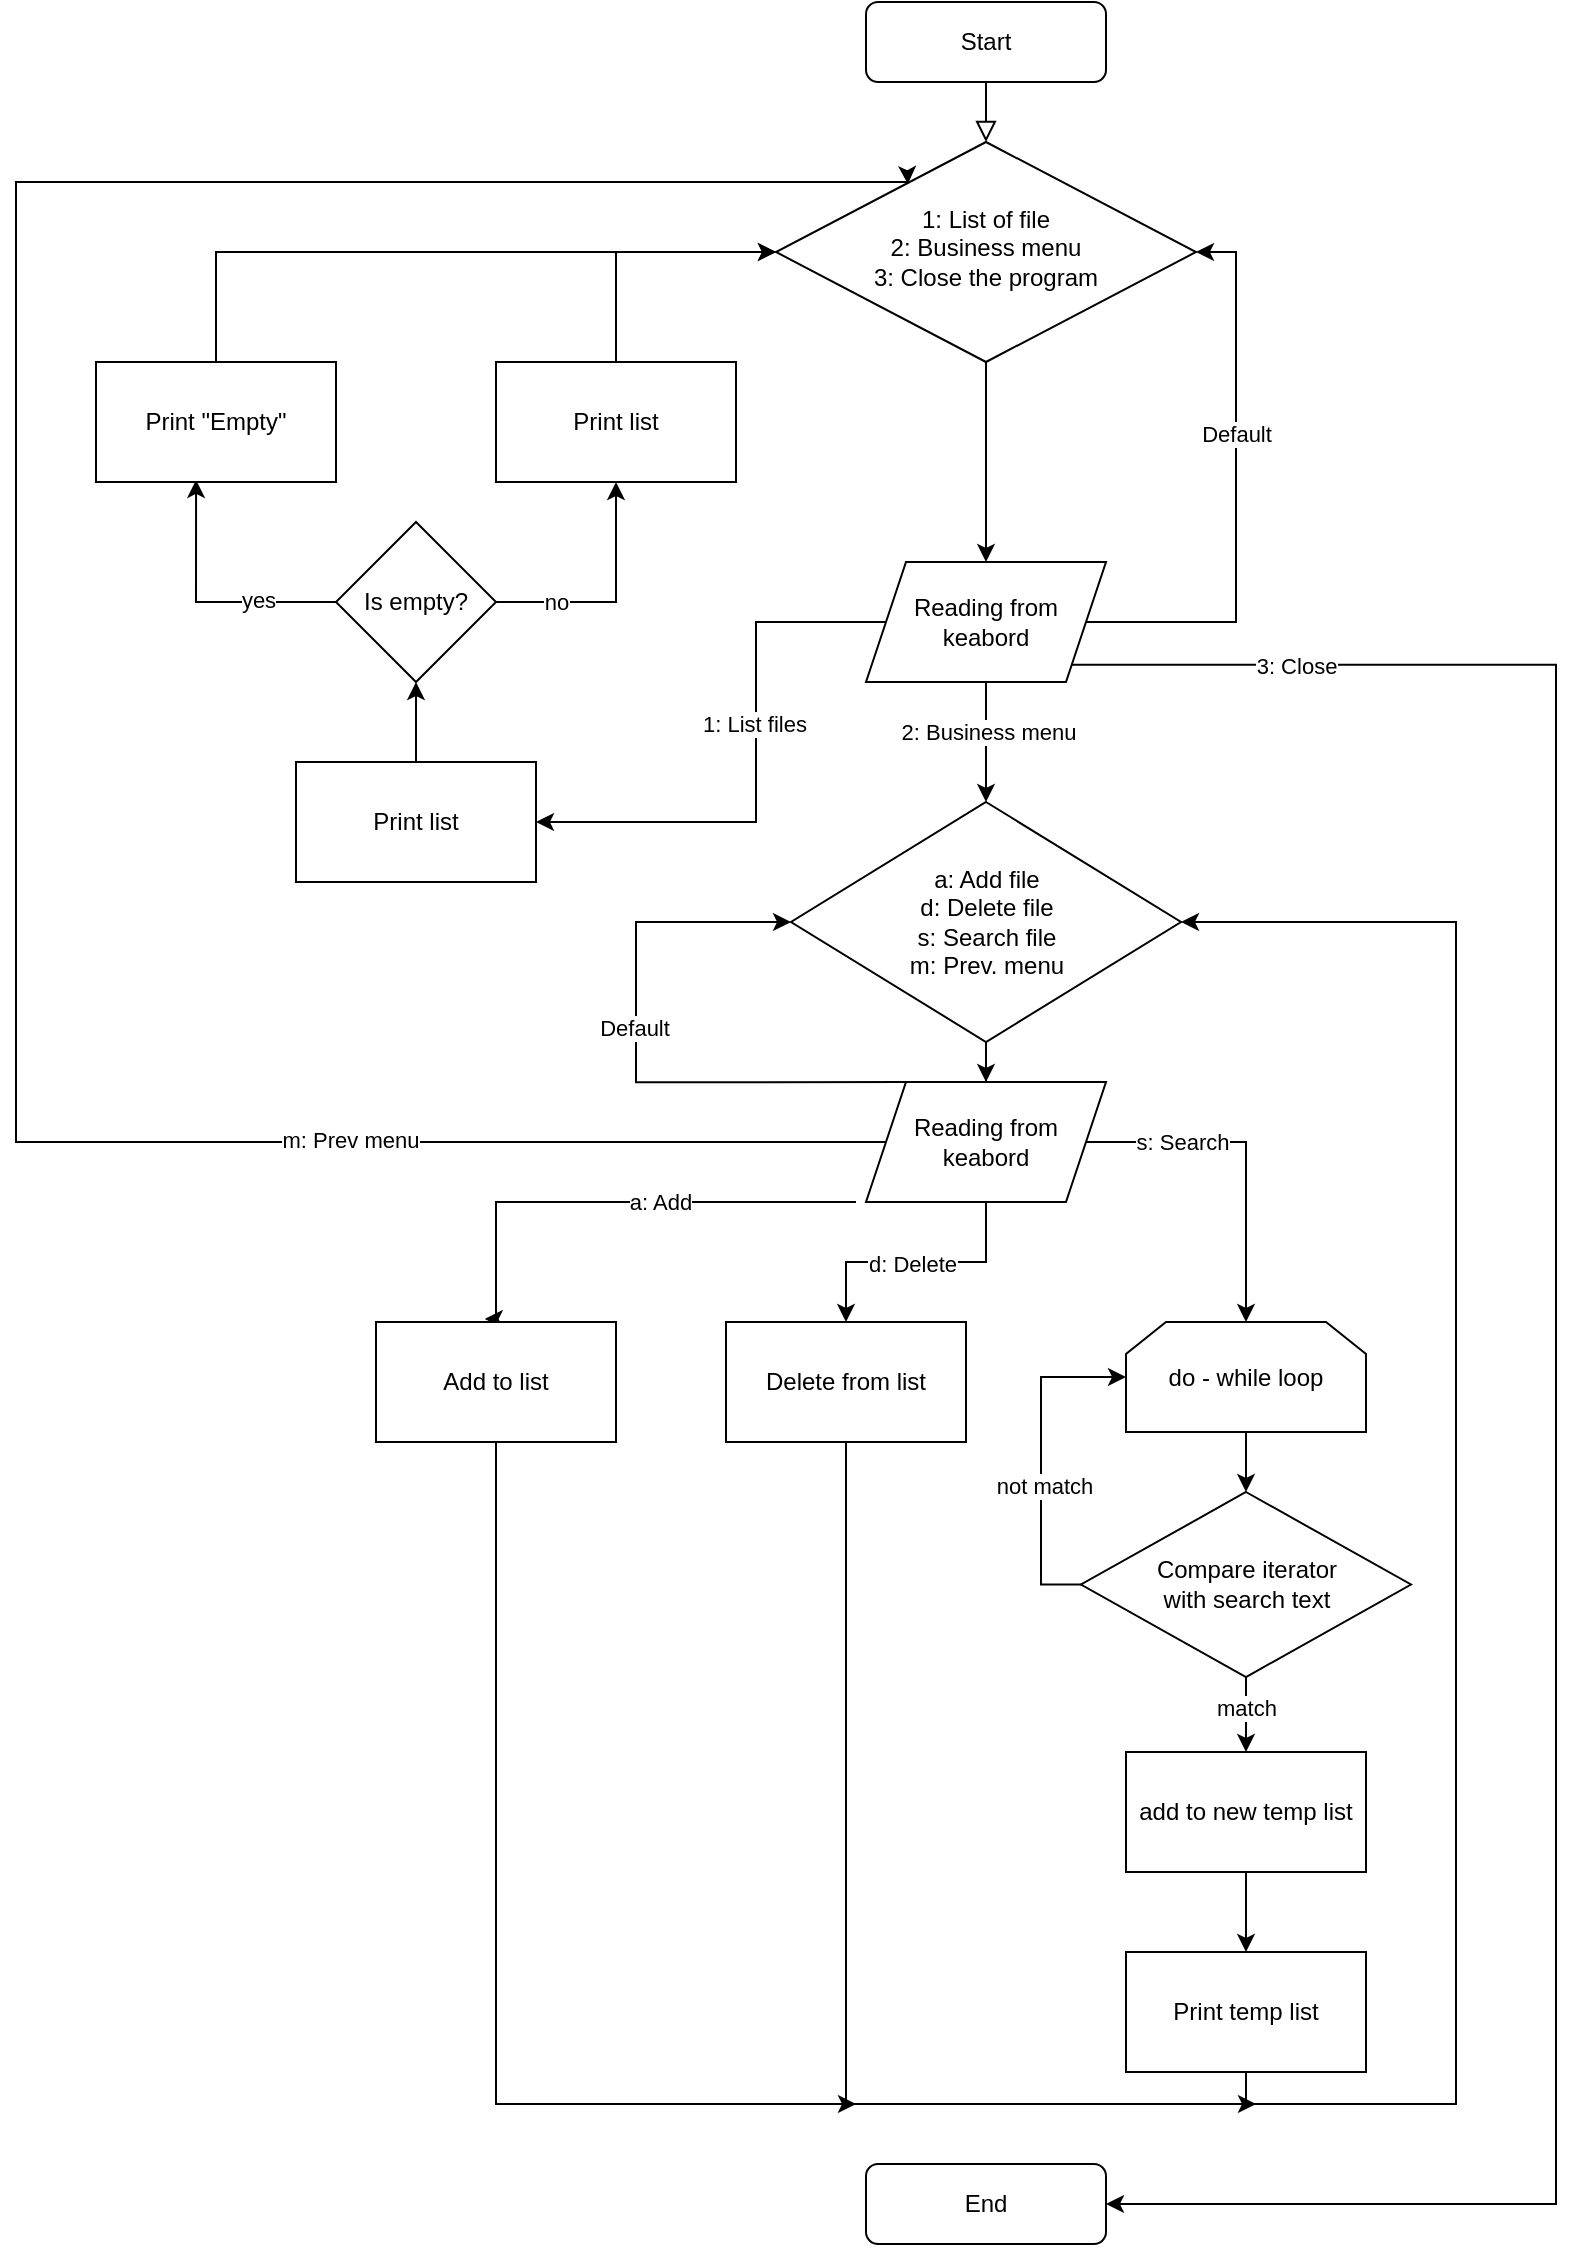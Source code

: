 <mxfile version="21.6.9" type="device">
  <diagram id="C5RBs43oDa-KdzZeNtuy" name="Page-1">
    <mxGraphModel dx="1434" dy="822" grid="1" gridSize="10" guides="1" tooltips="1" connect="1" arrows="1" fold="1" page="1" pageScale="1" pageWidth="827" pageHeight="1169" math="0" shadow="0">
      <root>
        <mxCell id="WIyWlLk6GJQsqaUBKTNV-0" />
        <mxCell id="WIyWlLk6GJQsqaUBKTNV-1" parent="WIyWlLk6GJQsqaUBKTNV-0" />
        <mxCell id="WIyWlLk6GJQsqaUBKTNV-2" value="" style="rounded=0;html=1;jettySize=auto;orthogonalLoop=1;fontSize=11;endArrow=block;endFill=0;endSize=8;strokeWidth=1;shadow=0;labelBackgroundColor=none;edgeStyle=orthogonalEdgeStyle;" parent="WIyWlLk6GJQsqaUBKTNV-1" source="WIyWlLk6GJQsqaUBKTNV-3" target="WIyWlLk6GJQsqaUBKTNV-6" edge="1">
          <mxGeometry relative="1" as="geometry" />
        </mxCell>
        <mxCell id="WIyWlLk6GJQsqaUBKTNV-3" value="Start" style="rounded=1;whiteSpace=wrap;html=1;fontSize=12;glass=0;strokeWidth=1;shadow=0;" parent="WIyWlLk6GJQsqaUBKTNV-1" vertex="1">
          <mxGeometry x="445" y="19" width="120" height="40" as="geometry" />
        </mxCell>
        <mxCell id="7e7jgnYnhg2opkyesf1d-4" value="" style="edgeStyle=orthogonalEdgeStyle;rounded=0;orthogonalLoop=1;jettySize=auto;html=1;" parent="WIyWlLk6GJQsqaUBKTNV-1" source="WIyWlLk6GJQsqaUBKTNV-6" target="7e7jgnYnhg2opkyesf1d-3" edge="1">
          <mxGeometry relative="1" as="geometry" />
        </mxCell>
        <mxCell id="WIyWlLk6GJQsqaUBKTNV-6" value="1: List of file&lt;br&gt;2: Business menu&lt;br&gt;3: Close the program" style="rhombus;whiteSpace=wrap;html=1;shadow=0;fontFamily=Helvetica;fontSize=12;align=center;strokeWidth=1;spacing=6;spacingTop=-4;" parent="WIyWlLk6GJQsqaUBKTNV-1" vertex="1">
          <mxGeometry x="400" y="89" width="210" height="110" as="geometry" />
        </mxCell>
        <mxCell id="WIyWlLk6GJQsqaUBKTNV-11" value="End" style="rounded=1;whiteSpace=wrap;html=1;fontSize=12;glass=0;strokeWidth=1;shadow=0;" parent="WIyWlLk6GJQsqaUBKTNV-1" vertex="1">
          <mxGeometry x="445" y="1100" width="120" height="40" as="geometry" />
        </mxCell>
        <mxCell id="7e7jgnYnhg2opkyesf1d-7" value="" style="edgeStyle=orthogonalEdgeStyle;rounded=0;orthogonalLoop=1;jettySize=auto;html=1;entryX=1;entryY=0.5;entryDx=0;entryDy=0;" parent="WIyWlLk6GJQsqaUBKTNV-1" source="7e7jgnYnhg2opkyesf1d-3" target="7e7jgnYnhg2opkyesf1d-6" edge="1">
          <mxGeometry relative="1" as="geometry">
            <Array as="points">
              <mxPoint x="390" y="329" />
              <mxPoint x="390" y="429" />
            </Array>
          </mxGeometry>
        </mxCell>
        <mxCell id="7e7jgnYnhg2opkyesf1d-14" value="1: List files" style="edgeLabel;html=1;align=center;verticalAlign=middle;resizable=0;points=[];" parent="7e7jgnYnhg2opkyesf1d-7" vertex="1" connectable="0">
          <mxGeometry x="0.128" y="-1" relative="1" as="geometry">
            <mxPoint y="-39" as="offset" />
          </mxGeometry>
        </mxCell>
        <mxCell id="7e7jgnYnhg2opkyesf1d-10" style="edgeStyle=orthogonalEdgeStyle;rounded=0;orthogonalLoop=1;jettySize=auto;html=1;exitX=1;exitY=0.5;exitDx=0;exitDy=0;entryX=1;entryY=0.5;entryDx=0;entryDy=0;" parent="WIyWlLk6GJQsqaUBKTNV-1" source="7e7jgnYnhg2opkyesf1d-3" target="WIyWlLk6GJQsqaUBKTNV-6" edge="1">
          <mxGeometry relative="1" as="geometry">
            <Array as="points">
              <mxPoint x="630" y="329" />
              <mxPoint x="630" y="144" />
            </Array>
          </mxGeometry>
        </mxCell>
        <mxCell id="7e7jgnYnhg2opkyesf1d-11" value="Default" style="edgeLabel;html=1;align=center;verticalAlign=middle;resizable=0;points=[];" parent="7e7jgnYnhg2opkyesf1d-10" vertex="1" connectable="0">
          <mxGeometry x="0.391" relative="1" as="geometry">
            <mxPoint y="25" as="offset" />
          </mxGeometry>
        </mxCell>
        <mxCell id="7e7jgnYnhg2opkyesf1d-12" style="edgeStyle=orthogonalEdgeStyle;rounded=0;orthogonalLoop=1;jettySize=auto;html=1;exitX=1;exitY=1;exitDx=0;exitDy=0;entryX=1;entryY=0.5;entryDx=0;entryDy=0;" parent="WIyWlLk6GJQsqaUBKTNV-1" source="7e7jgnYnhg2opkyesf1d-3" target="WIyWlLk6GJQsqaUBKTNV-11" edge="1">
          <mxGeometry relative="1" as="geometry">
            <mxPoint x="780" y="349" as="targetPoint" />
            <Array as="points">
              <mxPoint x="790" y="350" />
              <mxPoint x="790" y="1120" />
            </Array>
          </mxGeometry>
        </mxCell>
        <mxCell id="7e7jgnYnhg2opkyesf1d-13" value="3: Close" style="edgeLabel;html=1;align=center;verticalAlign=middle;resizable=0;points=[];" parent="7e7jgnYnhg2opkyesf1d-12" vertex="1" connectable="0">
          <mxGeometry x="-0.316" y="3" relative="1" as="geometry">
            <mxPoint x="-133" y="-181" as="offset" />
          </mxGeometry>
        </mxCell>
        <mxCell id="7e7jgnYnhg2opkyesf1d-17" value="" style="edgeStyle=orthogonalEdgeStyle;rounded=0;orthogonalLoop=1;jettySize=auto;html=1;" parent="WIyWlLk6GJQsqaUBKTNV-1" source="7e7jgnYnhg2opkyesf1d-3" target="7e7jgnYnhg2opkyesf1d-16" edge="1">
          <mxGeometry relative="1" as="geometry" />
        </mxCell>
        <mxCell id="7e7jgnYnhg2opkyesf1d-20" value="2: Business menu" style="edgeLabel;html=1;align=center;verticalAlign=middle;resizable=0;points=[];" parent="7e7jgnYnhg2opkyesf1d-17" vertex="1" connectable="0">
          <mxGeometry x="-0.167" y="1" relative="1" as="geometry">
            <mxPoint as="offset" />
          </mxGeometry>
        </mxCell>
        <mxCell id="7e7jgnYnhg2opkyesf1d-3" value="Reading from keabord" style="shape=parallelogram;perimeter=parallelogramPerimeter;whiteSpace=wrap;html=1;fixedSize=1;" parent="WIyWlLk6GJQsqaUBKTNV-1" vertex="1">
          <mxGeometry x="445" y="299" width="120" height="60" as="geometry" />
        </mxCell>
        <mxCell id="IB3Vb5sHtZYlA_GzgGeC-3" style="edgeStyle=orthogonalEdgeStyle;rounded=0;orthogonalLoop=1;jettySize=auto;html=1;exitX=0.5;exitY=0;exitDx=0;exitDy=0;entryX=0.5;entryY=1;entryDx=0;entryDy=0;" parent="WIyWlLk6GJQsqaUBKTNV-1" source="7e7jgnYnhg2opkyesf1d-6" target="IB3Vb5sHtZYlA_GzgGeC-1" edge="1">
          <mxGeometry relative="1" as="geometry" />
        </mxCell>
        <mxCell id="7e7jgnYnhg2opkyesf1d-6" value="Print list" style="shape=label;whiteSpace=wrap;html=1;backgroundOutline=1;rounded=0;" parent="WIyWlLk6GJQsqaUBKTNV-1" vertex="1">
          <mxGeometry x="160" y="399" width="120" height="60" as="geometry" />
        </mxCell>
        <mxCell id="7e7jgnYnhg2opkyesf1d-18" style="edgeStyle=orthogonalEdgeStyle;rounded=0;orthogonalLoop=1;jettySize=auto;html=1;entryX=0.314;entryY=0.191;entryDx=0;entryDy=0;exitX=0;exitY=0.5;exitDx=0;exitDy=0;entryPerimeter=0;" parent="WIyWlLk6GJQsqaUBKTNV-1" source="7e7jgnYnhg2opkyesf1d-21" target="WIyWlLk6GJQsqaUBKTNV-6" edge="1">
          <mxGeometry relative="1" as="geometry">
            <Array as="points">
              <mxPoint x="20" y="589" />
              <mxPoint x="20" y="109" />
            </Array>
          </mxGeometry>
        </mxCell>
        <mxCell id="7e7jgnYnhg2opkyesf1d-19" value="m: Prev menu" style="edgeLabel;html=1;align=center;verticalAlign=middle;resizable=0;points=[];" parent="7e7jgnYnhg2opkyesf1d-18" vertex="1" connectable="0">
          <mxGeometry x="-0.585" y="-1" relative="1" as="geometry">
            <mxPoint x="14" as="offset" />
          </mxGeometry>
        </mxCell>
        <mxCell id="7e7jgnYnhg2opkyesf1d-22" value="" style="edgeStyle=orthogonalEdgeStyle;rounded=0;orthogonalLoop=1;jettySize=auto;html=1;" parent="WIyWlLk6GJQsqaUBKTNV-1" source="7e7jgnYnhg2opkyesf1d-16" target="7e7jgnYnhg2opkyesf1d-21" edge="1">
          <mxGeometry relative="1" as="geometry" />
        </mxCell>
        <mxCell id="7e7jgnYnhg2opkyesf1d-16" value="a: Add file&lt;br&gt;d: Delete file&lt;br&gt;s: Search file&lt;br&gt;m: Prev. menu" style="rhombus;whiteSpace=wrap;html=1;" parent="WIyWlLk6GJQsqaUBKTNV-1" vertex="1">
          <mxGeometry x="407.5" y="419" width="195" height="120" as="geometry" />
        </mxCell>
        <mxCell id="7e7jgnYnhg2opkyesf1d-25" value="" style="edgeStyle=orthogonalEdgeStyle;rounded=0;orthogonalLoop=1;jettySize=auto;html=1;entryX=0.453;entryY=-0.025;entryDx=0;entryDy=0;entryPerimeter=0;" parent="WIyWlLk6GJQsqaUBKTNV-1" target="7e7jgnYnhg2opkyesf1d-24" edge="1">
          <mxGeometry relative="1" as="geometry">
            <mxPoint x="440" y="619" as="sourcePoint" />
            <Array as="points">
              <mxPoint x="260" y="619" />
              <mxPoint x="260" y="678" />
            </Array>
          </mxGeometry>
        </mxCell>
        <mxCell id="7e7jgnYnhg2opkyesf1d-26" value="a: Add" style="edgeLabel;html=1;align=center;verticalAlign=middle;resizable=0;points=[];" parent="7e7jgnYnhg2opkyesf1d-25" vertex="1" connectable="0">
          <mxGeometry x="-0.34" y="1" relative="1" as="geometry">
            <mxPoint x="-18" y="-1" as="offset" />
          </mxGeometry>
        </mxCell>
        <mxCell id="7e7jgnYnhg2opkyesf1d-27" style="edgeStyle=orthogonalEdgeStyle;rounded=0;orthogonalLoop=1;jettySize=auto;html=1;exitX=0.165;exitY=0.001;exitDx=0;exitDy=0;entryX=0;entryY=0.5;entryDx=0;entryDy=0;exitPerimeter=0;" parent="WIyWlLk6GJQsqaUBKTNV-1" source="7e7jgnYnhg2opkyesf1d-21" target="7e7jgnYnhg2opkyesf1d-16" edge="1">
          <mxGeometry relative="1" as="geometry">
            <Array as="points">
              <mxPoint x="330" y="559" />
              <mxPoint x="330" y="479" />
            </Array>
          </mxGeometry>
        </mxCell>
        <mxCell id="7e7jgnYnhg2opkyesf1d-28" value="Default" style="edgeLabel;html=1;align=center;verticalAlign=middle;resizable=0;points=[];" parent="7e7jgnYnhg2opkyesf1d-27" vertex="1" connectable="0">
          <mxGeometry x="0.113" y="1" relative="1" as="geometry">
            <mxPoint as="offset" />
          </mxGeometry>
        </mxCell>
        <mxCell id="7e7jgnYnhg2opkyesf1d-31" value="" style="edgeStyle=orthogonalEdgeStyle;rounded=0;orthogonalLoop=1;jettySize=auto;html=1;" parent="WIyWlLk6GJQsqaUBKTNV-1" source="7e7jgnYnhg2opkyesf1d-21" target="7e7jgnYnhg2opkyesf1d-30" edge="1">
          <mxGeometry relative="1" as="geometry" />
        </mxCell>
        <mxCell id="7e7jgnYnhg2opkyesf1d-32" value="d: Delete" style="edgeLabel;html=1;align=center;verticalAlign=middle;resizable=0;points=[];" parent="7e7jgnYnhg2opkyesf1d-31" vertex="1" connectable="0">
          <mxGeometry x="0.037" y="3" relative="1" as="geometry">
            <mxPoint y="-2" as="offset" />
          </mxGeometry>
        </mxCell>
        <mxCell id="7e7jgnYnhg2opkyesf1d-36" value="" style="edgeStyle=orthogonalEdgeStyle;rounded=0;orthogonalLoop=1;jettySize=auto;html=1;" parent="WIyWlLk6GJQsqaUBKTNV-1" source="7e7jgnYnhg2opkyesf1d-21" target="7e7jgnYnhg2opkyesf1d-35" edge="1">
          <mxGeometry relative="1" as="geometry" />
        </mxCell>
        <mxCell id="7e7jgnYnhg2opkyesf1d-37" value="s: Search" style="edgeLabel;html=1;align=center;verticalAlign=middle;resizable=0;points=[];" parent="7e7jgnYnhg2opkyesf1d-36" vertex="1" connectable="0">
          <mxGeometry x="-0.237" y="1" relative="1" as="geometry">
            <mxPoint x="-17" y="1" as="offset" />
          </mxGeometry>
        </mxCell>
        <mxCell id="7e7jgnYnhg2opkyesf1d-21" value="Reading from keabord" style="shape=parallelogram;perimeter=parallelogramPerimeter;whiteSpace=wrap;html=1;fixedSize=1;" parent="WIyWlLk6GJQsqaUBKTNV-1" vertex="1">
          <mxGeometry x="445" y="559" width="120" height="60" as="geometry" />
        </mxCell>
        <mxCell id="IB3Vb5sHtZYlA_GzgGeC-17" style="edgeStyle=orthogonalEdgeStyle;rounded=0;orthogonalLoop=1;jettySize=auto;html=1;exitX=0.5;exitY=1;exitDx=0;exitDy=0;" parent="WIyWlLk6GJQsqaUBKTNV-1" source="7e7jgnYnhg2opkyesf1d-24" edge="1">
          <mxGeometry relative="1" as="geometry">
            <mxPoint x="440" y="1070" as="targetPoint" />
            <Array as="points">
              <mxPoint x="260" y="1070" />
            </Array>
          </mxGeometry>
        </mxCell>
        <mxCell id="7e7jgnYnhg2opkyesf1d-24" value="Add to list" style="whiteSpace=wrap;html=1;" parent="WIyWlLk6GJQsqaUBKTNV-1" vertex="1">
          <mxGeometry x="200" y="679" width="120" height="60" as="geometry" />
        </mxCell>
        <mxCell id="IB3Vb5sHtZYlA_GzgGeC-18" style="edgeStyle=orthogonalEdgeStyle;rounded=0;orthogonalLoop=1;jettySize=auto;html=1;exitX=0.5;exitY=1;exitDx=0;exitDy=0;" parent="WIyWlLk6GJQsqaUBKTNV-1" source="7e7jgnYnhg2opkyesf1d-30" edge="1">
          <mxGeometry relative="1" as="geometry">
            <mxPoint x="640" y="1070" as="targetPoint" />
            <Array as="points">
              <mxPoint x="435" y="1070" />
            </Array>
          </mxGeometry>
        </mxCell>
        <mxCell id="7e7jgnYnhg2opkyesf1d-30" value="Delete from list" style="whiteSpace=wrap;html=1;" parent="WIyWlLk6GJQsqaUBKTNV-1" vertex="1">
          <mxGeometry x="375" y="679" width="120" height="60" as="geometry" />
        </mxCell>
        <mxCell id="7e7jgnYnhg2opkyesf1d-41" value="" style="edgeStyle=orthogonalEdgeStyle;rounded=0;orthogonalLoop=1;jettySize=auto;html=1;" parent="WIyWlLk6GJQsqaUBKTNV-1" source="7e7jgnYnhg2opkyesf1d-35" target="7e7jgnYnhg2opkyesf1d-40" edge="1">
          <mxGeometry relative="1" as="geometry" />
        </mxCell>
        <mxCell id="7e7jgnYnhg2opkyesf1d-35" value="do - while loop" style="whiteSpace=wrap;html=1;shape=loopLimit;" parent="WIyWlLk6GJQsqaUBKTNV-1" vertex="1">
          <mxGeometry x="575" y="679" width="120" height="55" as="geometry" />
        </mxCell>
        <mxCell id="7e7jgnYnhg2opkyesf1d-42" style="edgeStyle=orthogonalEdgeStyle;rounded=0;orthogonalLoop=1;jettySize=auto;html=1;exitX=0;exitY=0.5;exitDx=0;exitDy=0;entryX=0;entryY=0.5;entryDx=0;entryDy=0;" parent="WIyWlLk6GJQsqaUBKTNV-1" source="7e7jgnYnhg2opkyesf1d-40" target="7e7jgnYnhg2opkyesf1d-35" edge="1">
          <mxGeometry relative="1" as="geometry" />
        </mxCell>
        <mxCell id="7e7jgnYnhg2opkyesf1d-43" value="not match" style="edgeLabel;html=1;align=center;verticalAlign=middle;resizable=0;points=[];" parent="7e7jgnYnhg2opkyesf1d-42" vertex="1" connectable="0">
          <mxGeometry x="-0.164" y="-1" relative="1" as="geometry">
            <mxPoint as="offset" />
          </mxGeometry>
        </mxCell>
        <mxCell id="7e7jgnYnhg2opkyesf1d-45" value="" style="edgeStyle=orthogonalEdgeStyle;rounded=0;orthogonalLoop=1;jettySize=auto;html=1;" parent="WIyWlLk6GJQsqaUBKTNV-1" source="7e7jgnYnhg2opkyesf1d-40" target="7e7jgnYnhg2opkyesf1d-44" edge="1">
          <mxGeometry relative="1" as="geometry" />
        </mxCell>
        <mxCell id="7e7jgnYnhg2opkyesf1d-46" value="match" style="edgeLabel;html=1;align=center;verticalAlign=middle;resizable=0;points=[];" parent="7e7jgnYnhg2opkyesf1d-45" vertex="1" connectable="0">
          <mxGeometry x="-0.287" relative="1" as="geometry">
            <mxPoint as="offset" />
          </mxGeometry>
        </mxCell>
        <mxCell id="7e7jgnYnhg2opkyesf1d-40" value="Compare iterator&lt;br&gt;with search text" style="rhombus;whiteSpace=wrap;html=1;" parent="WIyWlLk6GJQsqaUBKTNV-1" vertex="1">
          <mxGeometry x="552.5" y="764" width="165" height="92.5" as="geometry" />
        </mxCell>
        <mxCell id="7e7jgnYnhg2opkyesf1d-48" value="" style="edgeStyle=orthogonalEdgeStyle;rounded=0;orthogonalLoop=1;jettySize=auto;html=1;" parent="WIyWlLk6GJQsqaUBKTNV-1" source="7e7jgnYnhg2opkyesf1d-44" target="7e7jgnYnhg2opkyesf1d-47" edge="1">
          <mxGeometry relative="1" as="geometry" />
        </mxCell>
        <mxCell id="7e7jgnYnhg2opkyesf1d-44" value="add to new temp list" style="whiteSpace=wrap;html=1;" parent="WIyWlLk6GJQsqaUBKTNV-1" vertex="1">
          <mxGeometry x="575" y="894" width="120" height="60" as="geometry" />
        </mxCell>
        <mxCell id="7e7jgnYnhg2opkyesf1d-49" style="edgeStyle=orthogonalEdgeStyle;rounded=0;orthogonalLoop=1;jettySize=auto;html=1;exitX=0.5;exitY=1;exitDx=0;exitDy=0;entryX=1;entryY=0.5;entryDx=0;entryDy=0;" parent="WIyWlLk6GJQsqaUBKTNV-1" source="7e7jgnYnhg2opkyesf1d-47" target="7e7jgnYnhg2opkyesf1d-16" edge="1">
          <mxGeometry relative="1" as="geometry">
            <mxPoint x="610" y="479" as="targetPoint" />
            <Array as="points">
              <mxPoint x="635" y="1070" />
              <mxPoint x="740" y="1070" />
              <mxPoint x="740" y="479" />
            </Array>
          </mxGeometry>
        </mxCell>
        <mxCell id="7e7jgnYnhg2opkyesf1d-47" value="Print temp list" style="whiteSpace=wrap;html=1;" parent="WIyWlLk6GJQsqaUBKTNV-1" vertex="1">
          <mxGeometry x="575" y="994" width="120" height="60" as="geometry" />
        </mxCell>
        <mxCell id="IB3Vb5sHtZYlA_GzgGeC-6" value="" style="edgeStyle=orthogonalEdgeStyle;rounded=0;orthogonalLoop=1;jettySize=auto;html=1;" parent="WIyWlLk6GJQsqaUBKTNV-1" source="IB3Vb5sHtZYlA_GzgGeC-1" target="IB3Vb5sHtZYlA_GzgGeC-5" edge="1">
          <mxGeometry relative="1" as="geometry">
            <Array as="points">
              <mxPoint x="320" y="319" />
            </Array>
          </mxGeometry>
        </mxCell>
        <mxCell id="IB3Vb5sHtZYlA_GzgGeC-7" value="no" style="edgeLabel;html=1;align=center;verticalAlign=middle;resizable=0;points=[];" parent="IB3Vb5sHtZYlA_GzgGeC-6" vertex="1" connectable="0">
          <mxGeometry x="-0.289" relative="1" as="geometry">
            <mxPoint x="-13" as="offset" />
          </mxGeometry>
        </mxCell>
        <mxCell id="IB3Vb5sHtZYlA_GzgGeC-13" style="edgeStyle=orthogonalEdgeStyle;rounded=0;orthogonalLoop=1;jettySize=auto;html=1;exitX=0;exitY=0.5;exitDx=0;exitDy=0;entryX=0.417;entryY=0.983;entryDx=0;entryDy=0;entryPerimeter=0;" parent="WIyWlLk6GJQsqaUBKTNV-1" source="IB3Vb5sHtZYlA_GzgGeC-1" target="IB3Vb5sHtZYlA_GzgGeC-12" edge="1">
          <mxGeometry relative="1" as="geometry" />
        </mxCell>
        <mxCell id="IB3Vb5sHtZYlA_GzgGeC-16" value="yes" style="edgeLabel;html=1;align=center;verticalAlign=middle;resizable=0;points=[];" parent="IB3Vb5sHtZYlA_GzgGeC-13" vertex="1" connectable="0">
          <mxGeometry x="-0.405" y="-1" relative="1" as="geometry">
            <mxPoint as="offset" />
          </mxGeometry>
        </mxCell>
        <mxCell id="IB3Vb5sHtZYlA_GzgGeC-1" value="Is empty?" style="rhombus;whiteSpace=wrap;html=1;" parent="WIyWlLk6GJQsqaUBKTNV-1" vertex="1">
          <mxGeometry x="180" y="279" width="80" height="80" as="geometry" />
        </mxCell>
        <mxCell id="IB3Vb5sHtZYlA_GzgGeC-15" style="edgeStyle=orthogonalEdgeStyle;rounded=0;orthogonalLoop=1;jettySize=auto;html=1;entryX=0;entryY=0.5;entryDx=0;entryDy=0;" parent="WIyWlLk6GJQsqaUBKTNV-1" source="IB3Vb5sHtZYlA_GzgGeC-5" target="WIyWlLk6GJQsqaUBKTNV-6" edge="1">
          <mxGeometry relative="1" as="geometry">
            <Array as="points">
              <mxPoint x="320" y="144" />
            </Array>
          </mxGeometry>
        </mxCell>
        <mxCell id="IB3Vb5sHtZYlA_GzgGeC-5" value="Print list" style="whiteSpace=wrap;html=1;" parent="WIyWlLk6GJQsqaUBKTNV-1" vertex="1">
          <mxGeometry x="260" y="199" width="120" height="60" as="geometry" />
        </mxCell>
        <mxCell id="IB3Vb5sHtZYlA_GzgGeC-14" style="edgeStyle=orthogonalEdgeStyle;rounded=0;orthogonalLoop=1;jettySize=auto;html=1;exitX=0.5;exitY=0;exitDx=0;exitDy=0;entryX=0;entryY=0.5;entryDx=0;entryDy=0;" parent="WIyWlLk6GJQsqaUBKTNV-1" source="IB3Vb5sHtZYlA_GzgGeC-12" target="WIyWlLk6GJQsqaUBKTNV-6" edge="1">
          <mxGeometry relative="1" as="geometry" />
        </mxCell>
        <mxCell id="IB3Vb5sHtZYlA_GzgGeC-12" value="Print &quot;Empty&quot;" style="rounded=0;whiteSpace=wrap;html=1;" parent="WIyWlLk6GJQsqaUBKTNV-1" vertex="1">
          <mxGeometry x="60" y="199" width="120" height="60" as="geometry" />
        </mxCell>
      </root>
    </mxGraphModel>
  </diagram>
</mxfile>
